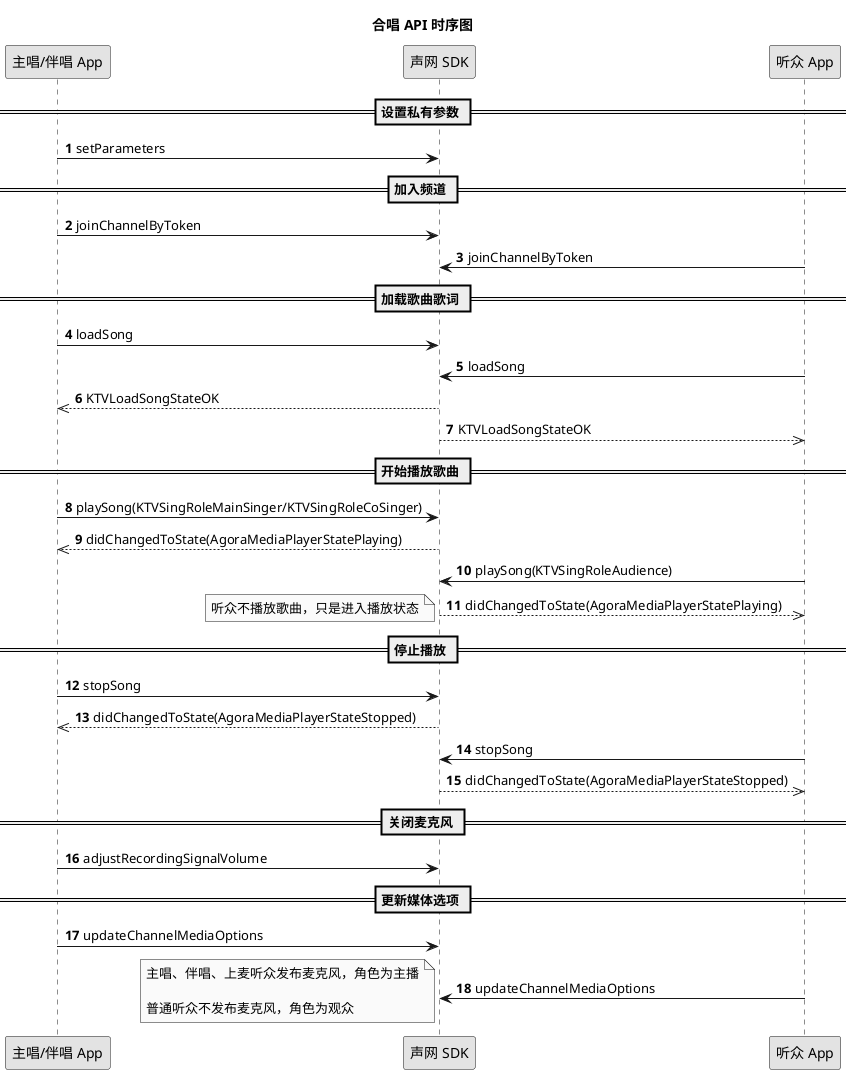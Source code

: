 @startuml
title 合唱 API 时序图
autonumber
skinparam monochrome true
participant "主唱/伴唱 App" as a
participant "声网 SDK" as b
participant "听众 App" as c
== 设置私有参数 ==
a -> b: setParameters
== 加入频道 ==
a -> b: joinChannelByToken
c -> b: joinChannelByToken
== 加载歌曲歌词 ==
a -> b: loadSong
c -> b: loadSong
b -->> a: KTVLoadSongStateOK
b -->> c: KTVLoadSongStateOK
== 开始播放歌曲 ==
a -> b: playSong(KTVSingRoleMainSinger/KTVSingRoleCoSinger)
b -->> a: didChangedToState(AgoraMediaPlayerStatePlaying)
c -> b: playSong(KTVSingRoleAudience)
b -->> c: didChangedToState(AgoraMediaPlayerStatePlaying)
note left
听众不播放歌曲，只是进入播放状态
end note
== 停止播放 ==
a -> b: stopSong
b -->> a: didChangedToState(AgoraMediaPlayerStateStopped)
c -> b: stopSong
b -->> c: didChangedToState(AgoraMediaPlayerStateStopped)
== 关闭麦克风 ==
a -> b: adjustRecordingSignalVolume
== 更新媒体选项 ==
a -> b: updateChannelMediaOptions
c -> b: updateChannelMediaOptions
note left
主唱、伴唱、上麦听众发布麦克风，角色为主播

普通听众不发布麦克风，角色为观众
end note
@enduml